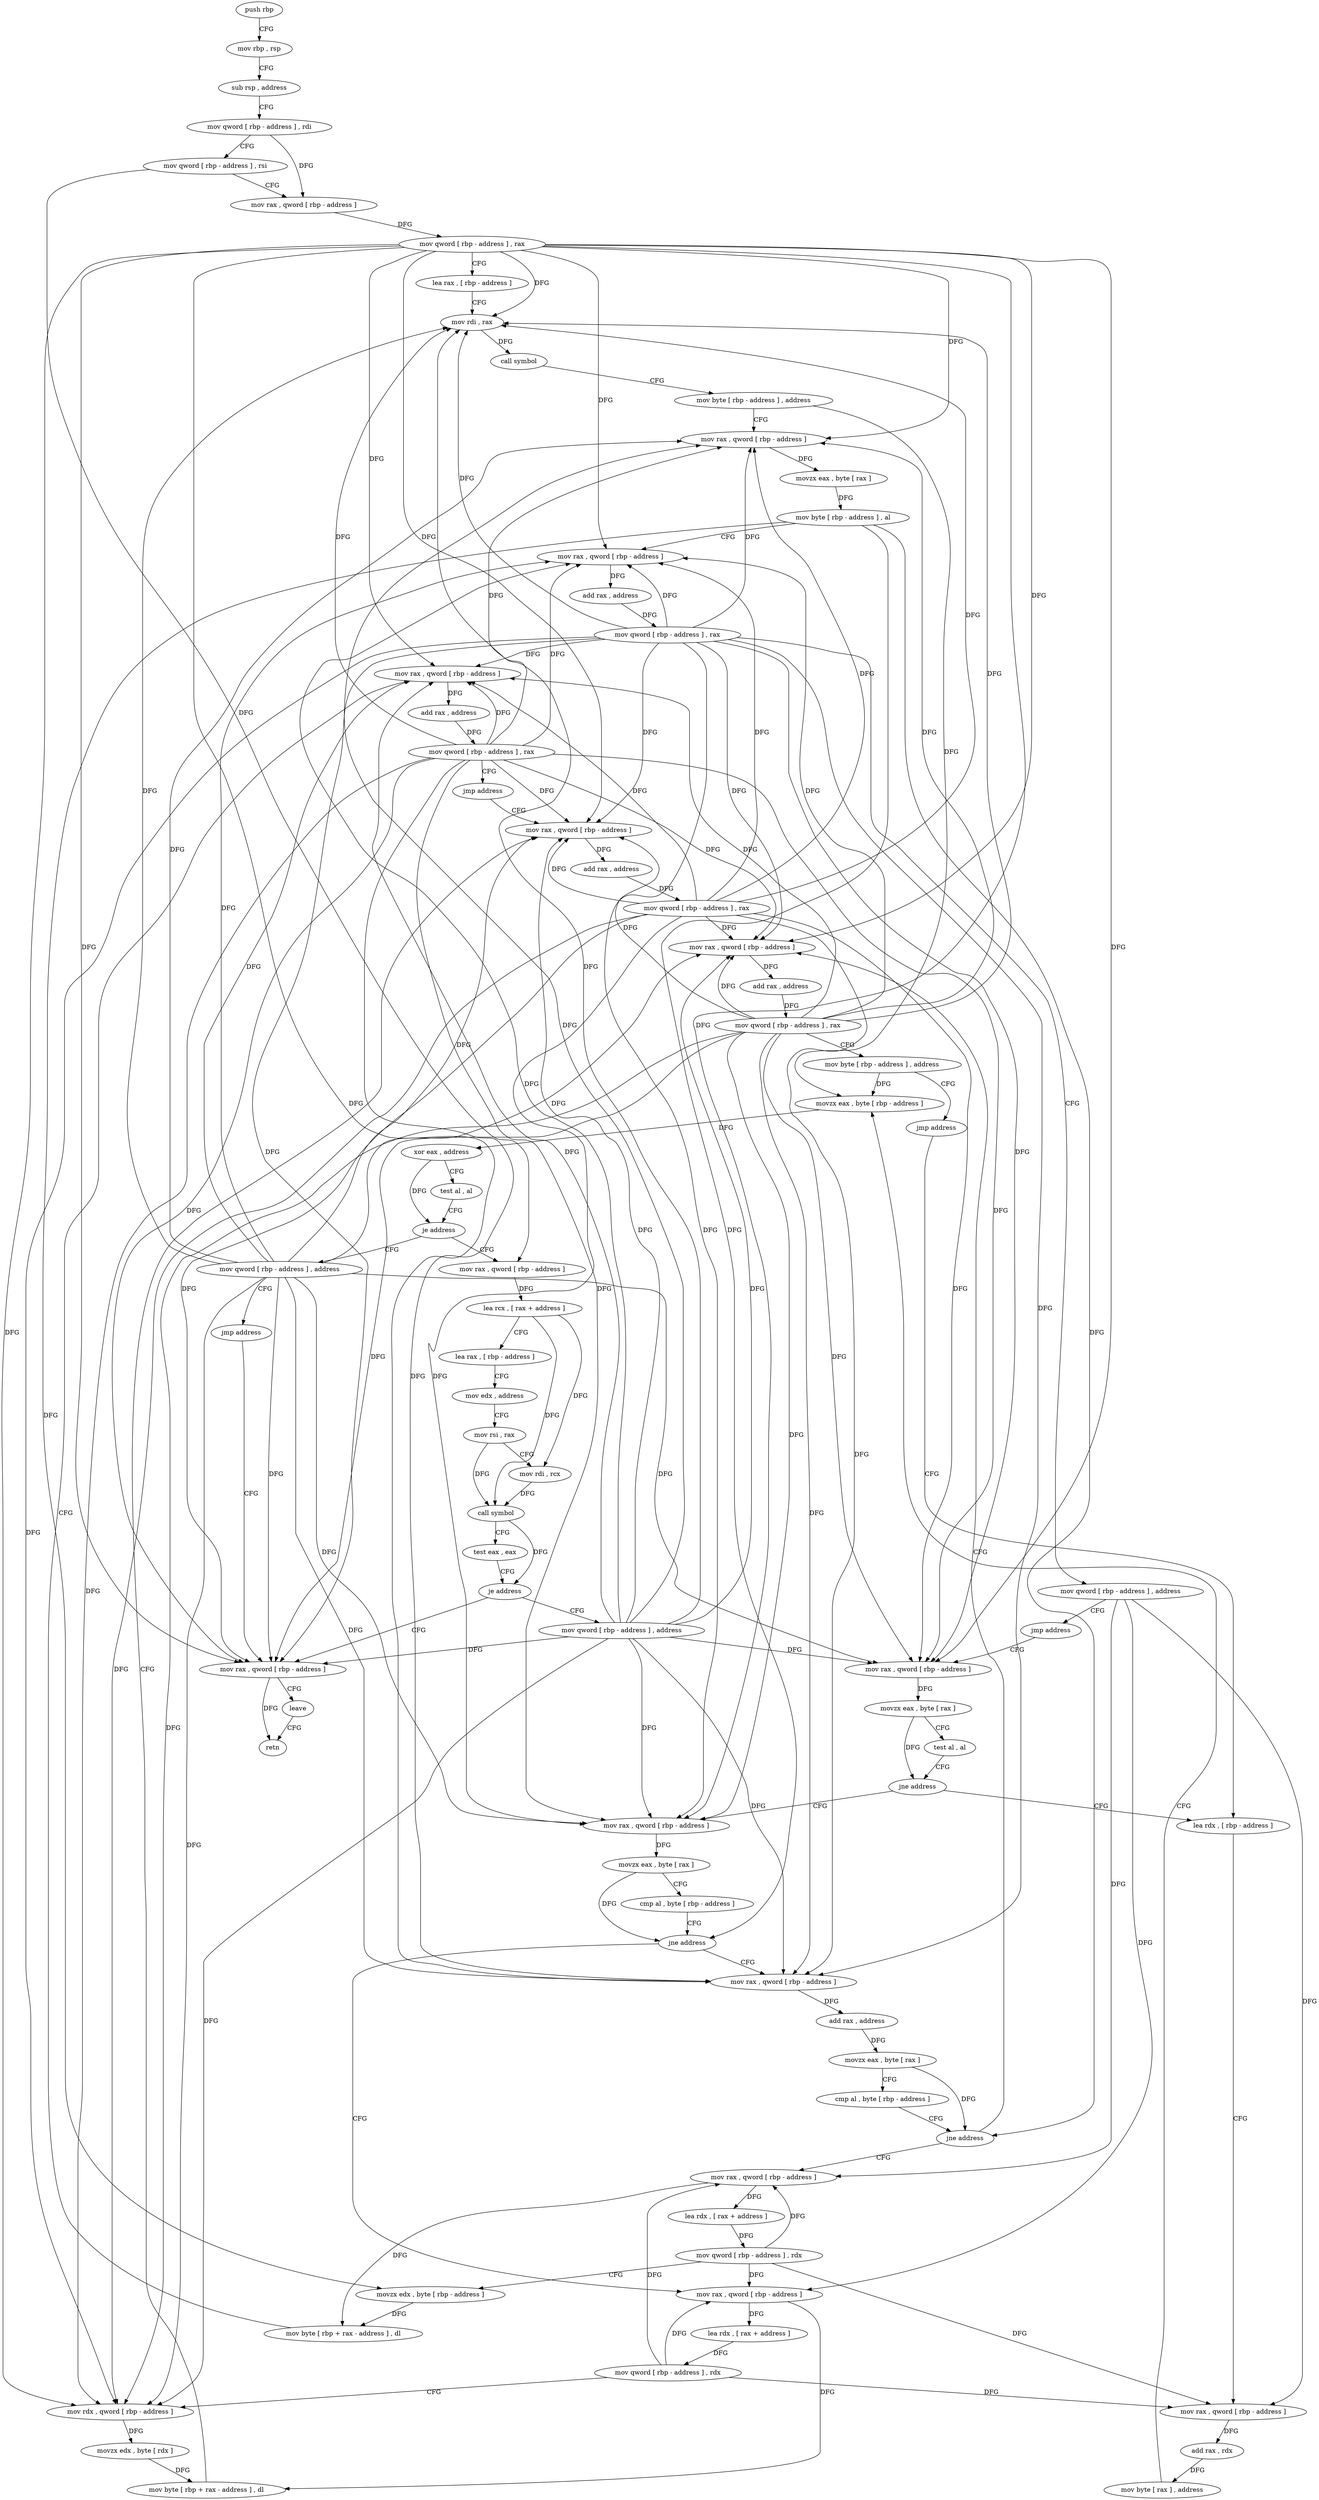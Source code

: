 digraph "func" {
"181858" [label = "push rbp" ]
"181859" [label = "mov rbp , rsp" ]
"181862" [label = "sub rsp , address" ]
"181869" [label = "mov qword [ rbp - address ] , rdi" ]
"181876" [label = "mov qword [ rbp - address ] , rsi" ]
"181883" [label = "mov rax , qword [ rbp - address ]" ]
"181890" [label = "mov qword [ rbp - address ] , rax" ]
"181894" [label = "lea rax , [ rbp - address ]" ]
"181898" [label = "mov rdi , rax" ]
"181901" [label = "call symbol" ]
"181906" [label = "mov byte [ rbp - address ] , address" ]
"181910" [label = "mov rax , qword [ rbp - address ]" ]
"181914" [label = "movzx eax , byte [ rax ]" ]
"181917" [label = "mov byte [ rbp - address ] , al" ]
"181920" [label = "mov rax , qword [ rbp - address ]" ]
"181924" [label = "add rax , address" ]
"181928" [label = "mov qword [ rbp - address ] , rax" ]
"181932" [label = "mov qword [ rbp - address ] , address" ]
"181940" [label = "jmp address" ]
"182063" [label = "mov rax , qword [ rbp - address ]" ]
"182067" [label = "movzx eax , byte [ rax ]" ]
"182070" [label = "test al , al" ]
"182072" [label = "jne address" ]
"181942" [label = "mov rax , qword [ rbp - address ]" ]
"182078" [label = "lea rdx , [ rbp - address ]" ]
"181946" [label = "movzx eax , byte [ rax ]" ]
"181949" [label = "cmp al , byte [ rbp - address ]" ]
"181952" [label = "jne address" ]
"182025" [label = "mov rax , qword [ rbp - address ]" ]
"181954" [label = "mov rax , qword [ rbp - address ]" ]
"182085" [label = "mov rax , qword [ rbp - address ]" ]
"182089" [label = "add rax , rdx" ]
"182092" [label = "mov byte [ rax ] , address" ]
"182095" [label = "movzx eax , byte [ rbp - address ]" ]
"182099" [label = "xor eax , address" ]
"182102" [label = "test al , al" ]
"182104" [label = "je address" ]
"182116" [label = "mov rax , qword [ rbp - address ]" ]
"182106" [label = "mov qword [ rbp - address ] , address" ]
"182029" [label = "lea rdx , [ rax + address ]" ]
"182033" [label = "mov qword [ rbp - address ] , rdx" ]
"182037" [label = "mov rdx , qword [ rbp - address ]" ]
"182041" [label = "movzx edx , byte [ rdx ]" ]
"182044" [label = "mov byte [ rbp + rax - address ] , dl" ]
"182051" [label = "mov rax , qword [ rbp - address ]" ]
"181958" [label = "add rax , address" ]
"181962" [label = "movzx eax , byte [ rax ]" ]
"181965" [label = "cmp al , byte [ rbp - address ]" ]
"181968" [label = "jne address" ]
"182007" [label = "mov rax , qword [ rbp - address ]" ]
"181970" [label = "mov rax , qword [ rbp - address ]" ]
"182123" [label = "lea rcx , [ rax + address ]" ]
"182127" [label = "lea rax , [ rbp - address ]" ]
"182134" [label = "mov edx , address" ]
"182139" [label = "mov rsi , rax" ]
"182142" [label = "mov rdi , rcx" ]
"182145" [label = "call symbol" ]
"182150" [label = "test eax , eax" ]
"182152" [label = "je address" ]
"182162" [label = "mov rax , qword [ rbp - address ]" ]
"182154" [label = "mov qword [ rbp - address ] , address" ]
"182114" [label = "jmp address" ]
"182011" [label = "add rax , address" ]
"182015" [label = "mov qword [ rbp - address ] , rax" ]
"182019" [label = "mov byte [ rbp - address ] , address" ]
"182023" [label = "jmp address" ]
"181974" [label = "lea rdx , [ rax + address ]" ]
"181978" [label = "mov qword [ rbp - address ] , rdx" ]
"181982" [label = "movzx edx , byte [ rbp - address ]" ]
"181986" [label = "mov byte [ rbp + rax - address ] , dl" ]
"181993" [label = "mov rax , qword [ rbp - address ]" ]
"181997" [label = "add rax , address" ]
"182001" [label = "mov qword [ rbp - address ] , rax" ]
"182005" [label = "jmp address" ]
"182166" [label = "leave" ]
"182167" [label = "retn" ]
"182055" [label = "add rax , address" ]
"182059" [label = "mov qword [ rbp - address ] , rax" ]
"181858" -> "181859" [ label = "CFG" ]
"181859" -> "181862" [ label = "CFG" ]
"181862" -> "181869" [ label = "CFG" ]
"181869" -> "181876" [ label = "CFG" ]
"181869" -> "181883" [ label = "DFG" ]
"181876" -> "181883" [ label = "CFG" ]
"181876" -> "182116" [ label = "DFG" ]
"181883" -> "181890" [ label = "DFG" ]
"181890" -> "181894" [ label = "CFG" ]
"181890" -> "181910" [ label = "DFG" ]
"181890" -> "181920" [ label = "DFG" ]
"181890" -> "182063" [ label = "DFG" ]
"181890" -> "181942" [ label = "DFG" ]
"181890" -> "182037" [ label = "DFG" ]
"181890" -> "181954" [ label = "DFG" ]
"181890" -> "182051" [ label = "DFG" ]
"181890" -> "182007" [ label = "DFG" ]
"181890" -> "181993" [ label = "DFG" ]
"181890" -> "182162" [ label = "DFG" ]
"181890" -> "181898" [ label = "DFG" ]
"181894" -> "181898" [ label = "CFG" ]
"181898" -> "181901" [ label = "DFG" ]
"181901" -> "181906" [ label = "CFG" ]
"181906" -> "181910" [ label = "CFG" ]
"181906" -> "182095" [ label = "DFG" ]
"181910" -> "181914" [ label = "DFG" ]
"181914" -> "181917" [ label = "DFG" ]
"181917" -> "181920" [ label = "CFG" ]
"181917" -> "181952" [ label = "DFG" ]
"181917" -> "181968" [ label = "DFG" ]
"181917" -> "181982" [ label = "DFG" ]
"181920" -> "181924" [ label = "DFG" ]
"181924" -> "181928" [ label = "DFG" ]
"181928" -> "181932" [ label = "CFG" ]
"181928" -> "181898" [ label = "DFG" ]
"181928" -> "181910" [ label = "DFG" ]
"181928" -> "181920" [ label = "DFG" ]
"181928" -> "182063" [ label = "DFG" ]
"181928" -> "181942" [ label = "DFG" ]
"181928" -> "182037" [ label = "DFG" ]
"181928" -> "181954" [ label = "DFG" ]
"181928" -> "182051" [ label = "DFG" ]
"181928" -> "182007" [ label = "DFG" ]
"181928" -> "181993" [ label = "DFG" ]
"181928" -> "182162" [ label = "DFG" ]
"181932" -> "181940" [ label = "CFG" ]
"181932" -> "182085" [ label = "DFG" ]
"181932" -> "182025" [ label = "DFG" ]
"181932" -> "181970" [ label = "DFG" ]
"181940" -> "182063" [ label = "CFG" ]
"182063" -> "182067" [ label = "DFG" ]
"182067" -> "182070" [ label = "CFG" ]
"182067" -> "182072" [ label = "DFG" ]
"182070" -> "182072" [ label = "CFG" ]
"182072" -> "181942" [ label = "CFG" ]
"182072" -> "182078" [ label = "CFG" ]
"181942" -> "181946" [ label = "DFG" ]
"182078" -> "182085" [ label = "CFG" ]
"181946" -> "181949" [ label = "CFG" ]
"181946" -> "181952" [ label = "DFG" ]
"181949" -> "181952" [ label = "CFG" ]
"181952" -> "182025" [ label = "CFG" ]
"181952" -> "181954" [ label = "CFG" ]
"182025" -> "182029" [ label = "DFG" ]
"182025" -> "182044" [ label = "DFG" ]
"181954" -> "181958" [ label = "DFG" ]
"182085" -> "182089" [ label = "DFG" ]
"182089" -> "182092" [ label = "DFG" ]
"182092" -> "182095" [ label = "CFG" ]
"182095" -> "182099" [ label = "DFG" ]
"182099" -> "182102" [ label = "CFG" ]
"182099" -> "182104" [ label = "DFG" ]
"182102" -> "182104" [ label = "CFG" ]
"182104" -> "182116" [ label = "CFG" ]
"182104" -> "182106" [ label = "CFG" ]
"182116" -> "182123" [ label = "DFG" ]
"182106" -> "182114" [ label = "CFG" ]
"182106" -> "181898" [ label = "DFG" ]
"182106" -> "181910" [ label = "DFG" ]
"182106" -> "181920" [ label = "DFG" ]
"182106" -> "182063" [ label = "DFG" ]
"182106" -> "181942" [ label = "DFG" ]
"182106" -> "182037" [ label = "DFG" ]
"182106" -> "181954" [ label = "DFG" ]
"182106" -> "182051" [ label = "DFG" ]
"182106" -> "182007" [ label = "DFG" ]
"182106" -> "181993" [ label = "DFG" ]
"182106" -> "182162" [ label = "DFG" ]
"182029" -> "182033" [ label = "DFG" ]
"182033" -> "182037" [ label = "CFG" ]
"182033" -> "182085" [ label = "DFG" ]
"182033" -> "182025" [ label = "DFG" ]
"182033" -> "181970" [ label = "DFG" ]
"182037" -> "182041" [ label = "DFG" ]
"182041" -> "182044" [ label = "DFG" ]
"182044" -> "182051" [ label = "CFG" ]
"182051" -> "182055" [ label = "DFG" ]
"181958" -> "181962" [ label = "DFG" ]
"181962" -> "181965" [ label = "CFG" ]
"181962" -> "181968" [ label = "DFG" ]
"181965" -> "181968" [ label = "CFG" ]
"181968" -> "182007" [ label = "CFG" ]
"181968" -> "181970" [ label = "CFG" ]
"182007" -> "182011" [ label = "DFG" ]
"181970" -> "181974" [ label = "DFG" ]
"181970" -> "181986" [ label = "DFG" ]
"182123" -> "182127" [ label = "CFG" ]
"182123" -> "182142" [ label = "DFG" ]
"182123" -> "182145" [ label = "DFG" ]
"182127" -> "182134" [ label = "CFG" ]
"182134" -> "182139" [ label = "CFG" ]
"182139" -> "182142" [ label = "CFG" ]
"182139" -> "182145" [ label = "DFG" ]
"182142" -> "182145" [ label = "DFG" ]
"182145" -> "182150" [ label = "CFG" ]
"182145" -> "182152" [ label = "DFG" ]
"182150" -> "182152" [ label = "CFG" ]
"182152" -> "182162" [ label = "CFG" ]
"182152" -> "182154" [ label = "CFG" ]
"182162" -> "182166" [ label = "CFG" ]
"182162" -> "182167" [ label = "DFG" ]
"182154" -> "182162" [ label = "DFG" ]
"182154" -> "181898" [ label = "DFG" ]
"182154" -> "181910" [ label = "DFG" ]
"182154" -> "181920" [ label = "DFG" ]
"182154" -> "182063" [ label = "DFG" ]
"182154" -> "181942" [ label = "DFG" ]
"182154" -> "182037" [ label = "DFG" ]
"182154" -> "181954" [ label = "DFG" ]
"182154" -> "182051" [ label = "DFG" ]
"182154" -> "182007" [ label = "DFG" ]
"182154" -> "181993" [ label = "DFG" ]
"182114" -> "182162" [ label = "CFG" ]
"182011" -> "182015" [ label = "DFG" ]
"182015" -> "182019" [ label = "CFG" ]
"182015" -> "181898" [ label = "DFG" ]
"182015" -> "181910" [ label = "DFG" ]
"182015" -> "181920" [ label = "DFG" ]
"182015" -> "182063" [ label = "DFG" ]
"182015" -> "181942" [ label = "DFG" ]
"182015" -> "182037" [ label = "DFG" ]
"182015" -> "181954" [ label = "DFG" ]
"182015" -> "182051" [ label = "DFG" ]
"182015" -> "182007" [ label = "DFG" ]
"182015" -> "181993" [ label = "DFG" ]
"182015" -> "182162" [ label = "DFG" ]
"182019" -> "182023" [ label = "CFG" ]
"182019" -> "182095" [ label = "DFG" ]
"182023" -> "182078" [ label = "CFG" ]
"181974" -> "181978" [ label = "DFG" ]
"181978" -> "181982" [ label = "CFG" ]
"181978" -> "182085" [ label = "DFG" ]
"181978" -> "182025" [ label = "DFG" ]
"181978" -> "181970" [ label = "DFG" ]
"181982" -> "181986" [ label = "DFG" ]
"181986" -> "181993" [ label = "CFG" ]
"181993" -> "181997" [ label = "DFG" ]
"181997" -> "182001" [ label = "DFG" ]
"182001" -> "182005" [ label = "CFG" ]
"182001" -> "181898" [ label = "DFG" ]
"182001" -> "181910" [ label = "DFG" ]
"182001" -> "181920" [ label = "DFG" ]
"182001" -> "182063" [ label = "DFG" ]
"182001" -> "181942" [ label = "DFG" ]
"182001" -> "182037" [ label = "DFG" ]
"182001" -> "181954" [ label = "DFG" ]
"182001" -> "182051" [ label = "DFG" ]
"182001" -> "182007" [ label = "DFG" ]
"182001" -> "181993" [ label = "DFG" ]
"182001" -> "182162" [ label = "DFG" ]
"182005" -> "182051" [ label = "CFG" ]
"182166" -> "182167" [ label = "CFG" ]
"182055" -> "182059" [ label = "DFG" ]
"182059" -> "182063" [ label = "DFG" ]
"182059" -> "181898" [ label = "DFG" ]
"182059" -> "181910" [ label = "DFG" ]
"182059" -> "181920" [ label = "DFG" ]
"182059" -> "181942" [ label = "DFG" ]
"182059" -> "182037" [ label = "DFG" ]
"182059" -> "181954" [ label = "DFG" ]
"182059" -> "182051" [ label = "DFG" ]
"182059" -> "182007" [ label = "DFG" ]
"182059" -> "181993" [ label = "DFG" ]
"182059" -> "182162" [ label = "DFG" ]
}
